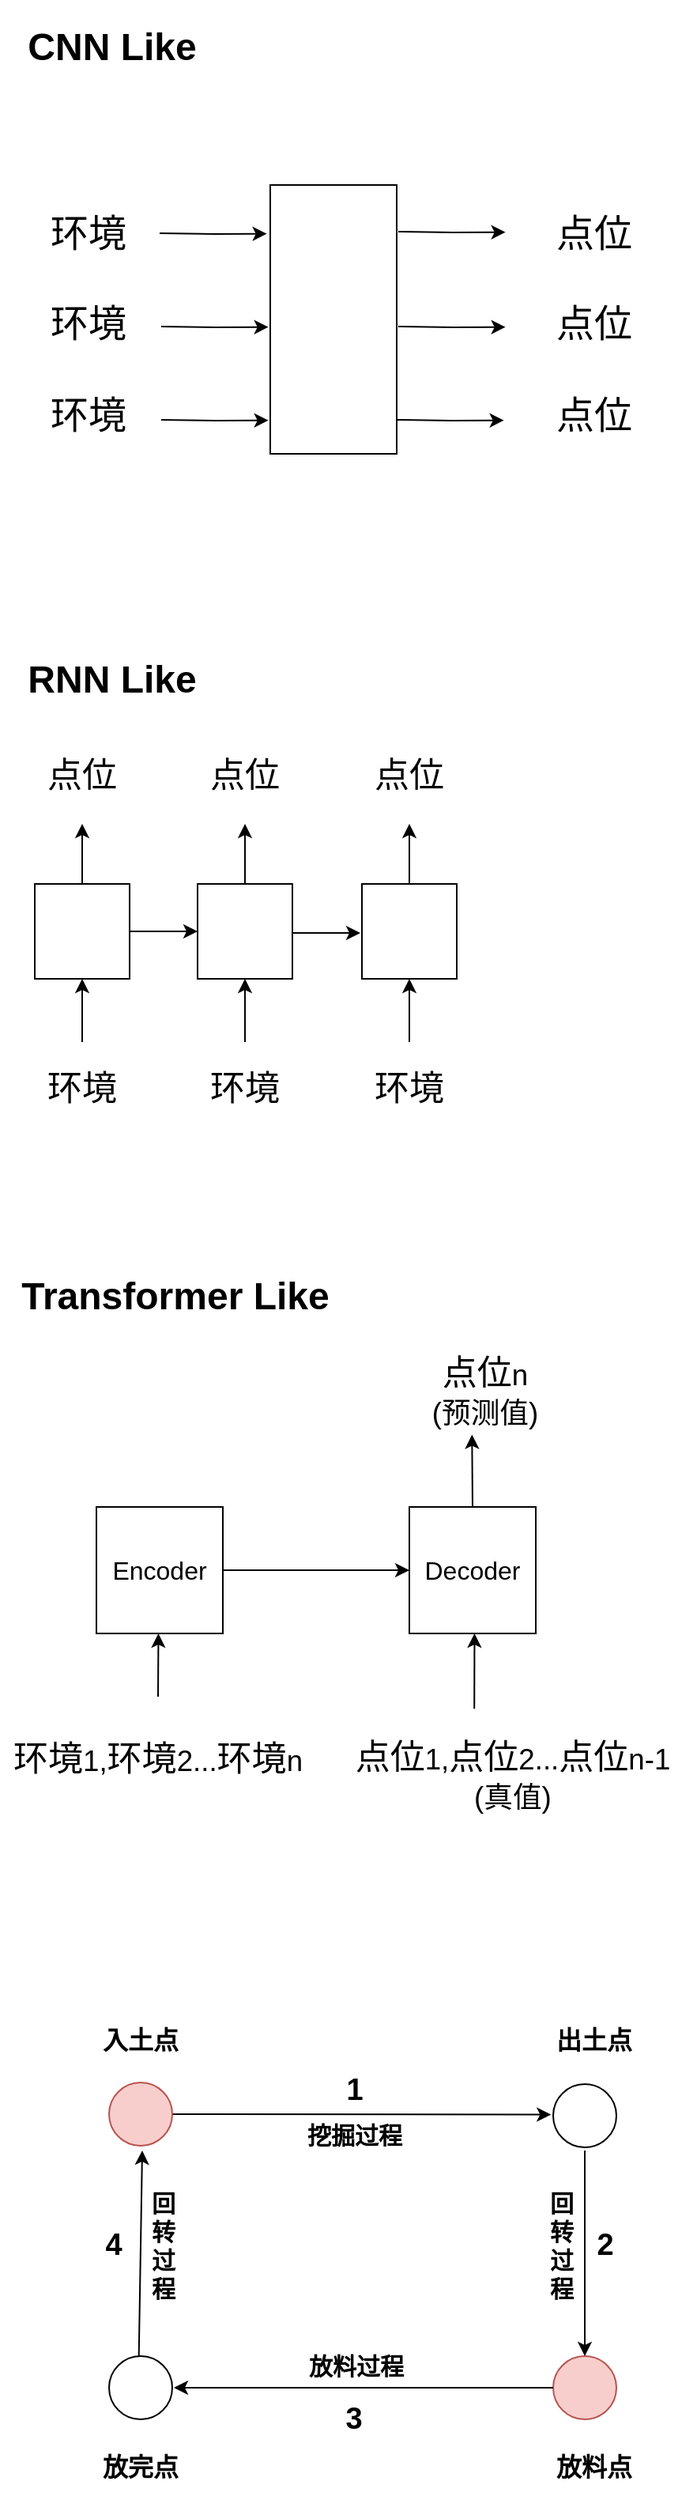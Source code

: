 <mxfile version="24.0.4" type="github">
  <diagram name="第 1 页" id="63LpKXCC7zc71nPkudX0">
    <mxGraphModel dx="771" dy="2858" grid="1" gridSize="10" guides="1" tooltips="1" connect="0" arrows="0" fold="1" page="1" pageScale="1" pageWidth="827" pageHeight="1169" math="0" shadow="0">
      <root>
        <mxCell id="0" />
        <mxCell id="1" parent="0" />
        <mxCell id="lOEwiFOtWzZT3--veV2l-1" value="" style="rounded=0;whiteSpace=wrap;html=1;fontStyle=0;fontSize=24;" vertex="1" parent="1">
          <mxGeometry x="231" y="-2173" width="80" height="170" as="geometry" />
        </mxCell>
        <mxCell id="lOEwiFOtWzZT3--veV2l-2" value="&lt;font style=&quot;font-size: 24px;&quot;&gt;环境&lt;/font&gt;&lt;div style=&quot;font-size: 24px;&quot;&gt;&lt;font style=&quot;font-size: 24px;&quot;&gt;&lt;br style=&quot;font-size: 24px;&quot;&gt;&lt;/font&gt;&lt;div style=&quot;font-size: 24px;&quot;&gt;&lt;font style=&quot;font-size: 24px;&quot;&gt;环境&lt;/font&gt;&lt;/div&gt;&lt;div style=&quot;font-size: 24px;&quot;&gt;&lt;font style=&quot;font-size: 24px;&quot;&gt;&lt;br style=&quot;font-size: 24px;&quot;&gt;&lt;/font&gt;&lt;/div&gt;&lt;div style=&quot;font-size: 24px;&quot;&gt;&lt;font style=&quot;font-size: 24px;&quot;&gt;环境&lt;/font&gt;&lt;/div&gt;&lt;/div&gt;" style="rounded=0;whiteSpace=wrap;html=1;strokeColor=none;fontStyle=0;fontSize=24;" vertex="1" parent="1">
          <mxGeometry x="71" y="-2200" width="90" height="230" as="geometry" />
        </mxCell>
        <mxCell id="lOEwiFOtWzZT3--veV2l-3" style="edgeStyle=orthogonalEdgeStyle;rounded=0;orthogonalLoop=1;jettySize=auto;html=1;exitX=1;exitY=0.25;exitDx=0;exitDy=0;entryX=-0.152;entryY=0.242;entryDx=0;entryDy=0;entryPerimeter=0;fontStyle=0;fontSize=24;" edge="1" parent="1">
          <mxGeometry relative="1" as="geometry">
            <mxPoint x="161" y="-2142.5" as="sourcePoint" />
            <mxPoint x="228.84" y="-2142.18" as="targetPoint" />
          </mxGeometry>
        </mxCell>
        <mxCell id="lOEwiFOtWzZT3--veV2l-4" style="edgeStyle=orthogonalEdgeStyle;rounded=0;orthogonalLoop=1;jettySize=auto;html=1;exitX=1;exitY=0.25;exitDx=0;exitDy=0;entryX=-0.152;entryY=0.242;entryDx=0;entryDy=0;entryPerimeter=0;fontStyle=0;fontSize=24;" edge="1" parent="1">
          <mxGeometry relative="1" as="geometry">
            <mxPoint x="162" y="-2083.5" as="sourcePoint" />
            <mxPoint x="229.84" y="-2083.18" as="targetPoint" />
          </mxGeometry>
        </mxCell>
        <mxCell id="lOEwiFOtWzZT3--veV2l-5" style="edgeStyle=orthogonalEdgeStyle;rounded=0;orthogonalLoop=1;jettySize=auto;html=1;exitX=1;exitY=0.25;exitDx=0;exitDy=0;entryX=-0.152;entryY=0.242;entryDx=0;entryDy=0;entryPerimeter=0;fontStyle=0;fontSize=24;" edge="1" parent="1">
          <mxGeometry relative="1" as="geometry">
            <mxPoint x="162" y="-2024.5" as="sourcePoint" />
            <mxPoint x="229.84" y="-2024.18" as="targetPoint" />
          </mxGeometry>
        </mxCell>
        <mxCell id="lOEwiFOtWzZT3--veV2l-6" style="edgeStyle=orthogonalEdgeStyle;rounded=0;orthogonalLoop=1;jettySize=auto;html=1;exitX=1;exitY=0.25;exitDx=0;exitDy=0;entryX=-0.152;entryY=0.242;entryDx=0;entryDy=0;entryPerimeter=0;fontStyle=0;fontSize=24;" edge="1" parent="1">
          <mxGeometry relative="1" as="geometry">
            <mxPoint x="312" y="-2143.5" as="sourcePoint" />
            <mxPoint x="379.84" y="-2143.18" as="targetPoint" />
          </mxGeometry>
        </mxCell>
        <mxCell id="lOEwiFOtWzZT3--veV2l-7" style="edgeStyle=orthogonalEdgeStyle;rounded=0;orthogonalLoop=1;jettySize=auto;html=1;exitX=1;exitY=0.25;exitDx=0;exitDy=0;entryX=-0.152;entryY=0.242;entryDx=0;entryDy=0;entryPerimeter=0;fontStyle=0;fontSize=24;" edge="1" parent="1">
          <mxGeometry relative="1" as="geometry">
            <mxPoint x="312" y="-2083.5" as="sourcePoint" />
            <mxPoint x="379.84" y="-2083.18" as="targetPoint" />
          </mxGeometry>
        </mxCell>
        <mxCell id="lOEwiFOtWzZT3--veV2l-8" style="edgeStyle=orthogonalEdgeStyle;rounded=0;orthogonalLoop=1;jettySize=auto;html=1;exitX=1;exitY=0.25;exitDx=0;exitDy=0;entryX=-0.152;entryY=0.242;entryDx=0;entryDy=0;entryPerimeter=0;fontStyle=0;fontSize=24;" edge="1" parent="1">
          <mxGeometry relative="1" as="geometry">
            <mxPoint x="311" y="-2024.5" as="sourcePoint" />
            <mxPoint x="378.84" y="-2024.18" as="targetPoint" />
          </mxGeometry>
        </mxCell>
        <mxCell id="lOEwiFOtWzZT3--veV2l-9" value="&lt;span style=&quot;font-size: 24px;&quot;&gt;点位&lt;/span&gt;&lt;br style=&quot;font-size: 24px;&quot;&gt;&lt;div style=&quot;font-size: 24px;&quot;&gt;&lt;font style=&quot;font-size: 24px;&quot;&gt;&lt;br style=&quot;font-size: 24px;&quot;&gt;&lt;/font&gt;&lt;div style=&quot;font-size: 24px;&quot;&gt;点位&lt;/div&gt;&lt;div style=&quot;font-size: 24px;&quot;&gt;&lt;font style=&quot;font-size: 24px;&quot;&gt;&lt;br style=&quot;font-size: 24px;&quot;&gt;&lt;/font&gt;&lt;/div&gt;&lt;div style=&quot;font-size: 24px;&quot;&gt;点位&lt;br style=&quot;font-size: 24px;&quot;&gt;&lt;/div&gt;&lt;/div&gt;" style="rounded=0;whiteSpace=wrap;html=1;strokeColor=none;fontStyle=0;fontSize=24;" vertex="1" parent="1">
          <mxGeometry x="381" y="-2200" width="110" height="230" as="geometry" />
        </mxCell>
        <mxCell id="lOEwiFOtWzZT3--veV2l-10" value="" style="rounded=0;whiteSpace=wrap;html=1;fontStyle=0" vertex="1" parent="1">
          <mxGeometry x="82" y="-1731" width="60" height="60" as="geometry" />
        </mxCell>
        <mxCell id="lOEwiFOtWzZT3--veV2l-11" value="&lt;font style=&quot;font-size: 22px;&quot;&gt;&lt;span&gt;环境&lt;/span&gt;&lt;/font&gt;" style="rounded=0;whiteSpace=wrap;html=1;fontStyle=0;strokeColor=none;" vertex="1" parent="1">
          <mxGeometry x="82" y="-1631" width="60" height="60" as="geometry" />
        </mxCell>
        <mxCell id="lOEwiFOtWzZT3--veV2l-12" value="" style="endArrow=classic;html=1;rounded=0;exitX=0.5;exitY=0;exitDx=0;exitDy=0;entryX=0.5;entryY=1;entryDx=0;entryDy=0;" edge="1" parent="1" source="lOEwiFOtWzZT3--veV2l-11" target="lOEwiFOtWzZT3--veV2l-10">
          <mxGeometry width="50" height="50" relative="1" as="geometry">
            <mxPoint x="332" y="-1881" as="sourcePoint" />
            <mxPoint x="332" y="-1871" as="targetPoint" />
          </mxGeometry>
        </mxCell>
        <mxCell id="lOEwiFOtWzZT3--veV2l-13" value="&lt;font style=&quot;font-size: 22px;&quot;&gt;&lt;span&gt;点位&lt;/span&gt;&lt;/font&gt;" style="rounded=0;whiteSpace=wrap;html=1;fontStyle=0;strokeColor=none;" vertex="1" parent="1">
          <mxGeometry x="82" y="-1829" width="60" height="60" as="geometry" />
        </mxCell>
        <mxCell id="lOEwiFOtWzZT3--veV2l-14" value="" style="endArrow=classic;html=1;rounded=0;exitX=0.5;exitY=0;exitDx=0;exitDy=0;entryX=0.5;entryY=1;entryDx=0;entryDy=0;" edge="1" parent="1" source="lOEwiFOtWzZT3--veV2l-10" target="lOEwiFOtWzZT3--veV2l-13">
          <mxGeometry width="50" height="50" relative="1" as="geometry">
            <mxPoint x="122" y="-1621" as="sourcePoint" />
            <mxPoint x="122" y="-1671" as="targetPoint" />
          </mxGeometry>
        </mxCell>
        <mxCell id="lOEwiFOtWzZT3--veV2l-15" value="" style="rounded=0;whiteSpace=wrap;html=1;fontStyle=0" vertex="1" parent="1">
          <mxGeometry x="185" y="-1731" width="60" height="60" as="geometry" />
        </mxCell>
        <mxCell id="lOEwiFOtWzZT3--veV2l-16" value="&lt;font style=&quot;font-size: 22px;&quot;&gt;&lt;span&gt;环境&lt;/span&gt;&lt;/font&gt;" style="rounded=0;whiteSpace=wrap;html=1;fontStyle=0;strokeColor=none;" vertex="1" parent="1">
          <mxGeometry x="185" y="-1631" width="60" height="60" as="geometry" />
        </mxCell>
        <mxCell id="lOEwiFOtWzZT3--veV2l-17" value="" style="endArrow=classic;html=1;rounded=0;exitX=0.5;exitY=0;exitDx=0;exitDy=0;entryX=0.5;entryY=1;entryDx=0;entryDy=0;" edge="1" parent="1" source="lOEwiFOtWzZT3--veV2l-16" target="lOEwiFOtWzZT3--veV2l-15">
          <mxGeometry width="50" height="50" relative="1" as="geometry">
            <mxPoint x="435" y="-1881" as="sourcePoint" />
            <mxPoint x="435" y="-1871" as="targetPoint" />
          </mxGeometry>
        </mxCell>
        <mxCell id="lOEwiFOtWzZT3--veV2l-18" value="&lt;font style=&quot;font-size: 22px;&quot;&gt;&lt;span&gt;点位&lt;/span&gt;&lt;/font&gt;" style="rounded=0;whiteSpace=wrap;html=1;fontStyle=0;strokeColor=none;" vertex="1" parent="1">
          <mxGeometry x="185" y="-1829" width="60" height="60" as="geometry" />
        </mxCell>
        <mxCell id="lOEwiFOtWzZT3--veV2l-19" value="" style="endArrow=classic;html=1;rounded=0;exitX=0.5;exitY=0;exitDx=0;exitDy=0;entryX=0.5;entryY=1;entryDx=0;entryDy=0;" edge="1" parent="1" source="lOEwiFOtWzZT3--veV2l-15" target="lOEwiFOtWzZT3--veV2l-18">
          <mxGeometry width="50" height="50" relative="1" as="geometry">
            <mxPoint x="225" y="-1621" as="sourcePoint" />
            <mxPoint x="225" y="-1671" as="targetPoint" />
          </mxGeometry>
        </mxCell>
        <mxCell id="lOEwiFOtWzZT3--veV2l-20" value="" style="endArrow=classic;html=1;rounded=0;exitX=1;exitY=0.5;exitDx=0;exitDy=0;entryX=0;entryY=0.5;entryDx=0;entryDy=0;" edge="1" parent="1" source="lOEwiFOtWzZT3--veV2l-10" target="lOEwiFOtWzZT3--veV2l-15">
          <mxGeometry width="50" height="50" relative="1" as="geometry">
            <mxPoint x="325" y="-1589" as="sourcePoint" />
            <mxPoint x="375" y="-1639" as="targetPoint" />
          </mxGeometry>
        </mxCell>
        <mxCell id="lOEwiFOtWzZT3--veV2l-21" value="" style="rounded=0;whiteSpace=wrap;html=1;fontStyle=0" vertex="1" parent="1">
          <mxGeometry x="289" y="-1731" width="60" height="60" as="geometry" />
        </mxCell>
        <mxCell id="lOEwiFOtWzZT3--veV2l-22" value="&lt;font style=&quot;font-size: 22px;&quot;&gt;&lt;span&gt;环境&lt;/span&gt;&lt;/font&gt;" style="rounded=0;whiteSpace=wrap;html=1;fontStyle=0;strokeColor=none;" vertex="1" parent="1">
          <mxGeometry x="289" y="-1631" width="60" height="60" as="geometry" />
        </mxCell>
        <mxCell id="lOEwiFOtWzZT3--veV2l-23" value="" style="endArrow=classic;html=1;rounded=0;exitX=0.5;exitY=0;exitDx=0;exitDy=0;entryX=0.5;entryY=1;entryDx=0;entryDy=0;" edge="1" parent="1" source="lOEwiFOtWzZT3--veV2l-22" target="lOEwiFOtWzZT3--veV2l-21">
          <mxGeometry width="50" height="50" relative="1" as="geometry">
            <mxPoint x="539" y="-1881" as="sourcePoint" />
            <mxPoint x="539" y="-1871" as="targetPoint" />
          </mxGeometry>
        </mxCell>
        <mxCell id="lOEwiFOtWzZT3--veV2l-24" value="&lt;font style=&quot;font-size: 22px;&quot;&gt;&lt;span&gt;点位&lt;/span&gt;&lt;/font&gt;" style="rounded=0;whiteSpace=wrap;html=1;fontStyle=0;strokeColor=none;" vertex="1" parent="1">
          <mxGeometry x="289" y="-1829" width="60" height="60" as="geometry" />
        </mxCell>
        <mxCell id="lOEwiFOtWzZT3--veV2l-25" value="" style="endArrow=classic;html=1;rounded=0;exitX=0.5;exitY=0;exitDx=0;exitDy=0;entryX=0.5;entryY=1;entryDx=0;entryDy=0;" edge="1" parent="1" source="lOEwiFOtWzZT3--veV2l-21" target="lOEwiFOtWzZT3--veV2l-24">
          <mxGeometry width="50" height="50" relative="1" as="geometry">
            <mxPoint x="329" y="-1621" as="sourcePoint" />
            <mxPoint x="329" y="-1671" as="targetPoint" />
          </mxGeometry>
        </mxCell>
        <mxCell id="lOEwiFOtWzZT3--veV2l-26" value="" style="endArrow=classic;html=1;rounded=0;exitX=1;exitY=0.5;exitDx=0;exitDy=0;entryX=0;entryY=0.5;entryDx=0;entryDy=0;" edge="1" parent="1">
          <mxGeometry width="50" height="50" relative="1" as="geometry">
            <mxPoint x="245" y="-1700" as="sourcePoint" />
            <mxPoint x="288" y="-1700" as="targetPoint" />
          </mxGeometry>
        </mxCell>
        <mxCell id="lOEwiFOtWzZT3--veV2l-27" value="&lt;font style=&quot;font-size: 16px;&quot;&gt;Encoder&lt;/font&gt;" style="rounded=0;whiteSpace=wrap;html=1;fontStyle=0" vertex="1" parent="1">
          <mxGeometry x="121" y="-1337" width="80" height="80" as="geometry" />
        </mxCell>
        <mxCell id="lOEwiFOtWzZT3--veV2l-28" value="&lt;font style=&quot;font-size: 16px;&quot;&gt;Decoder&lt;/font&gt;" style="rounded=0;whiteSpace=wrap;html=1;fontStyle=0" vertex="1" parent="1">
          <mxGeometry x="319" y="-1337" width="80" height="80" as="geometry" />
        </mxCell>
        <mxCell id="lOEwiFOtWzZT3--veV2l-29" value="" style="endArrow=classic;html=1;rounded=0;exitX=0.5;exitY=0;exitDx=0;exitDy=0;entryX=0.5;entryY=1;entryDx=0;entryDy=0;" edge="1" parent="1" source="lOEwiFOtWzZT3--veV2l-30">
          <mxGeometry width="50" height="50" relative="1" as="geometry">
            <mxPoint x="160.23" y="-1217" as="sourcePoint" />
            <mxPoint x="160.23" y="-1257" as="targetPoint" />
          </mxGeometry>
        </mxCell>
        <mxCell id="lOEwiFOtWzZT3--veV2l-31" value="" style="endArrow=classic;html=1;rounded=0;exitX=0.5;exitY=0;exitDx=0;exitDy=0;entryX=0.5;entryY=1;entryDx=0;entryDy=0;" edge="1" parent="1" target="lOEwiFOtWzZT3--veV2l-30">
          <mxGeometry width="50" height="50" relative="1" as="geometry">
            <mxPoint x="160.23" y="-1217" as="sourcePoint" />
            <mxPoint x="160.23" y="-1257" as="targetPoint" />
          </mxGeometry>
        </mxCell>
        <mxCell id="lOEwiFOtWzZT3--veV2l-30" value="&lt;font style=&quot;font-size: 22px;&quot;&gt;环境&lt;/font&gt;&lt;font style=&quot;font-size: 18.333px;&quot;&gt;1,&lt;span style=&quot;font-size: 22px;&quot;&gt;环境&lt;/span&gt;2...&lt;span style=&quot;font-size: 22px;&quot;&gt;环境&lt;/span&gt;n&lt;/font&gt;" style="rounded=0;whiteSpace=wrap;html=1;fontStyle=0;strokeColor=none;" vertex="1" parent="1">
          <mxGeometry x="60" y="-1217" width="200" height="80" as="geometry" />
        </mxCell>
        <mxCell id="lOEwiFOtWzZT3--veV2l-35" value="" style="endArrow=classic;html=1;rounded=0;exitX=0.442;exitY=-0.029;exitDx=0;exitDy=0;entryX=0.5;entryY=1;entryDx=0;entryDy=0;exitPerimeter=0;" edge="1" parent="1">
          <mxGeometry width="50" height="50" relative="1" as="geometry">
            <mxPoint x="360.102" y="-1209.32" as="sourcePoint" />
            <mxPoint x="360.23" y="-1257" as="targetPoint" />
          </mxGeometry>
        </mxCell>
        <mxCell id="lOEwiFOtWzZT3--veV2l-37" value="&lt;font style=&quot;font-size: 22px;&quot;&gt;点位&lt;/font&gt;&lt;font style=&quot;font-size: 18.333px;&quot;&gt;1,&lt;/font&gt;&lt;font style=&quot;&quot;&gt;&lt;span style=&quot;font-size: 22px;&quot;&gt;点位&lt;/span&gt;&lt;span style=&quot;font-size: 18.333px;&quot;&gt;2...&lt;/span&gt;&lt;span style=&quot;font-size: 22px;&quot;&gt;点位&lt;/span&gt;&lt;span style=&quot;font-size: 18.333px;&quot;&gt;n-1&lt;/span&gt;&lt;/font&gt;&lt;div&gt;&lt;font style=&quot;&quot;&gt;&lt;span style=&quot;font-size: 18.333px;&quot;&gt;(真值)&lt;/span&gt;&lt;/font&gt;&lt;/div&gt;" style="rounded=0;whiteSpace=wrap;html=1;fontStyle=0;strokeColor=none;" vertex="1" parent="1">
          <mxGeometry x="269" y="-1207" width="231" height="80" as="geometry" />
        </mxCell>
        <mxCell id="lOEwiFOtWzZT3--veV2l-38" value="&lt;span style=&quot;font-size: 22px;&quot;&gt;点位&lt;/span&gt;&lt;span style=&quot;font-size: 18.333px;&quot;&gt;n&lt;/span&gt;&lt;div&gt;&lt;span style=&quot;font-size: 18.333px;&quot;&gt;(预测值)&lt;/span&gt;&lt;/div&gt;" style="rounded=0;whiteSpace=wrap;html=1;fontStyle=0;strokeColor=none;" vertex="1" parent="1">
          <mxGeometry x="316" y="-1435" width="102" height="50" as="geometry" />
        </mxCell>
        <mxCell id="lOEwiFOtWzZT3--veV2l-39" value="" style="endArrow=classic;html=1;rounded=0;exitX=0.5;exitY=0;exitDx=0;exitDy=0;entryX=0.418;entryY=1.045;entryDx=0;entryDy=0;entryPerimeter=0;" edge="1" parent="1" source="lOEwiFOtWzZT3--veV2l-28" target="lOEwiFOtWzZT3--veV2l-38">
          <mxGeometry width="50" height="50" relative="1" as="geometry">
            <mxPoint x="170" y="-1207" as="sourcePoint" />
            <mxPoint x="170.23" y="-1247" as="targetPoint" />
          </mxGeometry>
        </mxCell>
        <mxCell id="lOEwiFOtWzZT3--veV2l-40" value="" style="endArrow=classic;html=1;rounded=0;exitX=1;exitY=0.5;exitDx=0;exitDy=0;entryX=0;entryY=0.5;entryDx=0;entryDy=0;" edge="1" parent="1" source="lOEwiFOtWzZT3--veV2l-27" target="lOEwiFOtWzZT3--veV2l-28">
          <mxGeometry width="50" height="50" relative="1" as="geometry">
            <mxPoint x="461" y="-1437" as="sourcePoint" />
            <mxPoint x="511" y="-1487" as="targetPoint" />
          </mxGeometry>
        </mxCell>
        <mxCell id="lOEwiFOtWzZT3--veV2l-41" value="CNN Like" style="rounded=0;whiteSpace=wrap;html=1;fontSize=24;fontStyle=1;strokeColor=none;" vertex="1" parent="1">
          <mxGeometry x="71" y="-2290" width="120" height="60" as="geometry" />
        </mxCell>
        <mxCell id="lOEwiFOtWzZT3--veV2l-42" value="RNN Like" style="rounded=0;whiteSpace=wrap;html=1;fontSize=24;fontStyle=1;strokeColor=none;" vertex="1" parent="1">
          <mxGeometry x="71" y="-1890" width="120" height="60" as="geometry" />
        </mxCell>
        <mxCell id="lOEwiFOtWzZT3--veV2l-43" value="Transformer Like" style="rounded=0;whiteSpace=wrap;html=1;fontSize=24;fontStyle=1;strokeColor=none;" vertex="1" parent="1">
          <mxGeometry x="71" y="-1500" width="200" height="60" as="geometry" />
        </mxCell>
        <mxCell id="lOEwiFOtWzZT3--veV2l-44" value="" style="endArrow=classic;html=1;rounded=0;entryX=0.482;entryY=1.034;entryDx=0;entryDy=0;entryPerimeter=0;" edge="1" parent="1" source="lOEwiFOtWzZT3--veV2l-45" target="lOEwiFOtWzZT3--veV2l-53">
          <mxGeometry width="50" height="50" relative="1" as="geometry">
            <mxPoint x="168" y="-953" as="sourcePoint" />
            <mxPoint x="408" y="-950" as="targetPoint" />
          </mxGeometry>
        </mxCell>
        <mxCell id="lOEwiFOtWzZT3--veV2l-46" value="" style="endArrow=classic;html=1;rounded=0;" edge="1" parent="1" target="lOEwiFOtWzZT3--veV2l-45">
          <mxGeometry width="50" height="50" relative="1" as="geometry">
            <mxPoint x="168" y="-953" as="sourcePoint" />
            <mxPoint x="408" y="-953" as="targetPoint" />
          </mxGeometry>
        </mxCell>
        <mxCell id="lOEwiFOtWzZT3--veV2l-45" value="" style="ellipse;whiteSpace=wrap;html=1;aspect=fixed;direction=south;fillColor=#f8cecc;strokeColor=#b85450;" vertex="1" parent="1">
          <mxGeometry x="129" y="-973" width="40" height="40" as="geometry" />
        </mxCell>
        <mxCell id="lOEwiFOtWzZT3--veV2l-47" value="入土点" style="rounded=0;whiteSpace=wrap;html=1;strokeColor=none;fontSize=16;fontStyle=1" vertex="1" parent="1">
          <mxGeometry x="99" y="-1020" width="100" height="40" as="geometry" />
        </mxCell>
        <mxCell id="lOEwiFOtWzZT3--veV2l-49" value="放料点" style="rounded=0;whiteSpace=wrap;html=1;strokeColor=none;fontSize=16;fontStyle=1" vertex="1" parent="1">
          <mxGeometry x="386" y="-750" width="100" height="40" as="geometry" />
        </mxCell>
        <mxCell id="lOEwiFOtWzZT3--veV2l-51" value="放完点" style="rounded=0;whiteSpace=wrap;html=1;strokeColor=none;fontSize=16;fontStyle=1" vertex="1" parent="1">
          <mxGeometry x="99" y="-750" width="100" height="40" as="geometry" />
        </mxCell>
        <mxCell id="lOEwiFOtWzZT3--veV2l-52" value="出土点" style="rounded=0;whiteSpace=wrap;html=1;strokeColor=none;fontSize=16;fontStyle=1" vertex="1" parent="1">
          <mxGeometry x="386" y="-1020" width="100" height="40" as="geometry" />
        </mxCell>
        <mxCell id="lOEwiFOtWzZT3--veV2l-53" value="" style="ellipse;whiteSpace=wrap;html=1;aspect=fixed;direction=south;" vertex="1" parent="1">
          <mxGeometry x="410" y="-972" width="40" height="40" as="geometry" />
        </mxCell>
        <mxCell id="lOEwiFOtWzZT3--veV2l-54" value="" style="ellipse;whiteSpace=wrap;html=1;aspect=fixed;direction=south;fillColor=#f8cecc;strokeColor=#b85450;" vertex="1" parent="1">
          <mxGeometry x="410" y="-800" width="40" height="40" as="geometry" />
        </mxCell>
        <mxCell id="lOEwiFOtWzZT3--veV2l-55" value="" style="ellipse;whiteSpace=wrap;html=1;aspect=fixed;direction=south;" vertex="1" parent="1">
          <mxGeometry x="129" y="-800" width="40" height="40" as="geometry" />
        </mxCell>
        <mxCell id="lOEwiFOtWzZT3--veV2l-56" value="" style="endArrow=classic;html=1;rounded=0;" edge="1" parent="1" target="lOEwiFOtWzZT3--veV2l-54">
          <mxGeometry width="50" height="50" relative="1" as="geometry">
            <mxPoint x="430" y="-930" as="sourcePoint" />
            <mxPoint x="430" y="-830" as="targetPoint" />
          </mxGeometry>
        </mxCell>
        <mxCell id="lOEwiFOtWzZT3--veV2l-57" value="" style="endArrow=classic;html=1;rounded=0;" edge="1" parent="1">
          <mxGeometry width="50" height="50" relative="1" as="geometry">
            <mxPoint x="410" y="-780" as="sourcePoint" />
            <mxPoint x="170" y="-780" as="targetPoint" />
          </mxGeometry>
        </mxCell>
        <mxCell id="lOEwiFOtWzZT3--veV2l-58" value="" style="endArrow=classic;html=1;rounded=0;exitX=0.012;exitY=0.529;exitDx=0;exitDy=0;exitPerimeter=0;" edge="1" parent="1" source="lOEwiFOtWzZT3--veV2l-55">
          <mxGeometry width="50" height="50" relative="1" as="geometry">
            <mxPoint x="380" y="-640" as="sourcePoint" />
            <mxPoint x="150" y="-930" as="targetPoint" />
          </mxGeometry>
        </mxCell>
        <mxCell id="lOEwiFOtWzZT3--veV2l-59" value="&lt;b&gt;&lt;font style=&quot;font-size: 19px;&quot;&gt;1&lt;/font&gt;&lt;/b&gt;" style="rounded=0;whiteSpace=wrap;html=1;strokeColor=none;" vertex="1" parent="1">
          <mxGeometry x="279.5" y="-978" width="9" height="20" as="geometry" />
        </mxCell>
        <mxCell id="lOEwiFOtWzZT3--veV2l-61" value="&lt;b&gt;&lt;font style=&quot;font-size: 19px;&quot;&gt;2&lt;/font&gt;&lt;/b&gt;" style="rounded=0;whiteSpace=wrap;html=1;strokeColor=none;" vertex="1" parent="1">
          <mxGeometry x="433" y="-880" width="20" height="20" as="geometry" />
        </mxCell>
        <mxCell id="lOEwiFOtWzZT3--veV2l-62" value="&lt;b&gt;&lt;font style=&quot;font-size: 19px;&quot;&gt;3&lt;/font&gt;&lt;/b&gt;" style="rounded=0;whiteSpace=wrap;html=1;strokeColor=none;" vertex="1" parent="1">
          <mxGeometry x="274" y="-770" width="20" height="20" as="geometry" />
        </mxCell>
        <mxCell id="lOEwiFOtWzZT3--veV2l-63" value="&lt;b&gt;&lt;font style=&quot;font-size: 19px;&quot;&gt;4&lt;/font&gt;&lt;/b&gt;" style="rounded=0;whiteSpace=wrap;html=1;strokeColor=none;" vertex="1" parent="1">
          <mxGeometry x="122" y="-880" width="20" height="20" as="geometry" />
        </mxCell>
        <mxCell id="lOEwiFOtWzZT3--veV2l-64" value="&lt;b&gt;&lt;font style=&quot;font-size: 15px;&quot;&gt;挖掘过程&lt;/font&gt;&lt;/b&gt;" style="rounded=0;whiteSpace=wrap;html=1;strokeColor=none;" vertex="1" parent="1">
          <mxGeometry x="234.5" y="-950" width="99" height="20" as="geometry" />
        </mxCell>
        <mxCell id="lOEwiFOtWzZT3--veV2l-66" value="&lt;b&gt;&lt;font style=&quot;font-size: 15px;&quot;&gt;放料过程&lt;/font&gt;&lt;/b&gt;" style="rounded=0;whiteSpace=wrap;html=1;strokeColor=none;" vertex="1" parent="1">
          <mxGeometry x="236" y="-804" width="99" height="20" as="geometry" />
        </mxCell>
        <mxCell id="lOEwiFOtWzZT3--veV2l-69" value="&lt;span style=&quot;font-size: 15px;&quot;&gt;&lt;b&gt;回转&lt;/b&gt;&lt;/span&gt;&lt;br&gt;&lt;div&gt;&lt;div&gt;&lt;b&gt;&lt;font style=&quot;font-size: 15px;&quot;&gt;过&lt;/font&gt;&lt;/b&gt;&lt;div&gt;&lt;b&gt;&lt;font style=&quot;font-size: 15px;&quot;&gt;程&lt;/font&gt;&lt;/b&gt;&lt;/div&gt;&lt;/div&gt;&lt;/div&gt;" style="rounded=0;whiteSpace=wrap;html=1;strokeColor=none;" vertex="1" parent="1">
          <mxGeometry x="408" y="-900" width="15" height="60" as="geometry" />
        </mxCell>
        <mxCell id="lOEwiFOtWzZT3--veV2l-71" value="&lt;span style=&quot;font-size: 15px;&quot;&gt;&lt;b&gt;回转&lt;/b&gt;&lt;/span&gt;&lt;br&gt;&lt;div&gt;&lt;div&gt;&lt;b&gt;&lt;font style=&quot;font-size: 15px;&quot;&gt;过&lt;/font&gt;&lt;/b&gt;&lt;div&gt;&lt;b&gt;&lt;font style=&quot;font-size: 15px;&quot;&gt;程&lt;/font&gt;&lt;/b&gt;&lt;/div&gt;&lt;/div&gt;&lt;/div&gt;" style="rounded=0;whiteSpace=wrap;html=1;strokeColor=none;" vertex="1" parent="1">
          <mxGeometry x="156" y="-900" width="15" height="60" as="geometry" />
        </mxCell>
      </root>
    </mxGraphModel>
  </diagram>
</mxfile>
